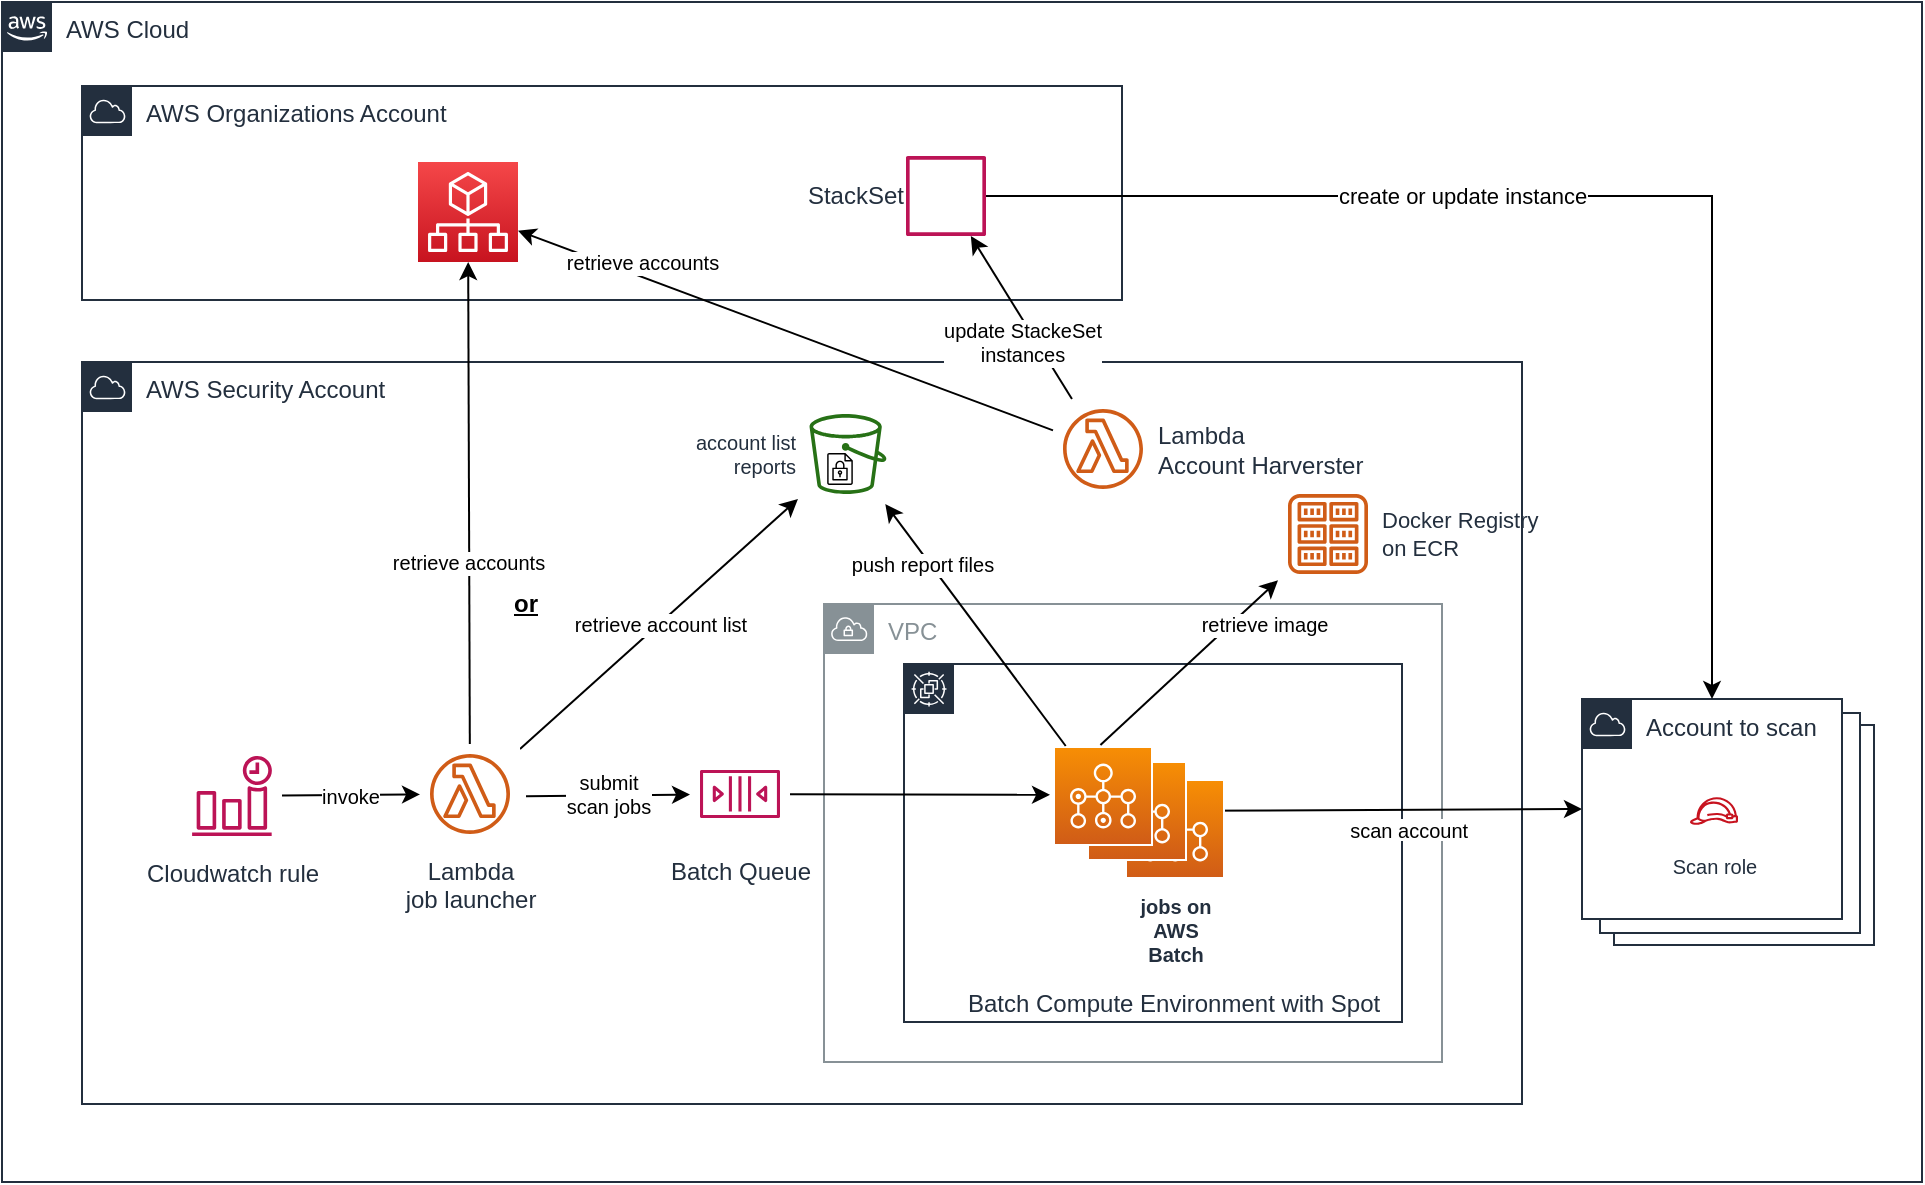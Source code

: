 <mxfile version="10.9.6" type="device"><diagram id="f6da562e-f105-d9ba-a2d9-94ca06740982" name="scenario1"><mxGraphModel dx="1086" dy="848" grid="1" gridSize="10" guides="1" tooltips="1" connect="1" arrows="1" fold="1" page="1" pageScale="1" pageWidth="1169" pageHeight="827" background="#ffffff" math="0" shadow="0"><root><mxCell id="0"/><mxCell id="1" parent="0"/><mxCell id="Rrea5O0Kwf1m_FvHxUkL-12" value="Account to scan" style="points=[[0,0],[0.25,0],[0.5,0],[0.75,0],[1,0],[1,0.25],[1,0.5],[1,0.75],[1,1],[0.75,1],[0.5,1],[0.25,1],[0,1],[0,0.75],[0,0.5],[0,0.25]];outlineConnect=0;gradientColor=none;html=1;whiteSpace=wrap;fontSize=12;fontStyle=0;shape=mxgraph.aws4.group;grIcon=mxgraph.aws4.group_aws_cloud;strokeColor=#232F3E;fillColor=#ffffff;verticalAlign=top;align=left;spacingLeft=30;fontColor=#232F3E;dashed=0;" parent="1" vertex="1"><mxGeometry x="846" y="411.5" width="130" height="110" as="geometry"/></mxCell><mxCell id="Rrea5O0Kwf1m_FvHxUkL-5" value="AWS Cloud" style="points=[[0,0],[0.25,0],[0.5,0],[0.75,0],[1,0],[1,0.25],[1,0.5],[1,0.75],[1,1],[0.75,1],[0.5,1],[0.25,1],[0,1],[0,0.75],[0,0.5],[0,0.25]];outlineConnect=0;gradientColor=none;html=1;whiteSpace=wrap;fontSize=12;fontStyle=0;shape=mxgraph.aws4.group;grIcon=mxgraph.aws4.group_aws_cloud_alt;strokeColor=#232F3E;fillColor=none;verticalAlign=top;align=left;spacingLeft=30;fontColor=#232F3E;dashed=0;" parent="1" vertex="1"><mxGeometry x="40" y="50" width="960" height="590" as="geometry"/></mxCell><mxCell id="Rrea5O0Kwf1m_FvHxUkL-8" value="AWS Security Account" style="points=[[0,0],[0.25,0],[0.5,0],[0.75,0],[1,0],[1,0.25],[1,0.5],[1,0.75],[1,1],[0.75,1],[0.5,1],[0.25,1],[0,1],[0,0.75],[0,0.5],[0,0.25]];outlineConnect=0;gradientColor=none;html=1;whiteSpace=wrap;fontSize=12;fontStyle=0;shape=mxgraph.aws4.group;grIcon=mxgraph.aws4.group_aws_cloud;strokeColor=#232F3E;fillColor=none;verticalAlign=top;align=left;spacingLeft=30;fontColor=#232F3E;dashed=0;" parent="1" vertex="1"><mxGeometry x="80" y="230" width="720" height="371" as="geometry"/></mxCell><mxCell id="Rrea5O0Kwf1m_FvHxUkL-3" value="AWS Organizations Account" style="points=[[0,0],[0.25,0],[0.5,0],[0.75,0],[1,0],[1,0.25],[1,0.5],[1,0.75],[1,1],[0.75,1],[0.5,1],[0.25,1],[0,1],[0,0.75],[0,0.5],[0,0.25]];outlineConnect=0;gradientColor=none;html=1;whiteSpace=wrap;fontSize=12;fontStyle=0;shape=mxgraph.aws4.group;grIcon=mxgraph.aws4.group_aws_cloud;strokeColor=#232F3E;fillColor=none;verticalAlign=top;align=left;spacingLeft=30;fontColor=#232F3E;dashed=0;" parent="1" vertex="1"><mxGeometry x="80" y="92" width="520" height="107" as="geometry"/></mxCell><mxCell id="T047WqxUXbG05RM8nhBi-75" value="VPC" style="outlineConnect=0;gradientColor=none;html=1;whiteSpace=wrap;fontSize=12;fontStyle=0;shape=mxgraph.aws4.group;grIcon=mxgraph.aws4.group_vpc;strokeColor=#879196;fillColor=none;verticalAlign=top;align=left;spacingLeft=30;fontColor=#879196;dashed=0;" parent="1" vertex="1"><mxGeometry x="451" y="351" width="309" height="229" as="geometry"/></mxCell><mxCell id="9aQcmJgKmq2ko_hbUwWm-129" value="Batch Compute Environment with Spot" style="outlineConnect=0;gradientColor=none;html=1;whiteSpace=wrap;fontSize=12;fontStyle=0;shape=mxgraph.aws4.group;grIcon=mxgraph.aws4.group_spot_fleet;strokeColor=#232F3E;fillColor=none;verticalAlign=bottom;align=left;spacingLeft=30;fontColor=#232F3E;dashed=0;" parent="1" vertex="1"><mxGeometry x="491" y="381" width="249" height="179" as="geometry"/></mxCell><mxCell id="9aQcmJgKmq2ko_hbUwWm-78" value="invoke" style="rounded=0;html=1;jettySize=auto;orthogonalLoop=1;fontSize=10;" parent="1" source="2XicBH6pIDNixrWbv0I3-6" target="2XicBH6pIDNixrWbv0I3-7" edge="1"><mxGeometry relative="1" as="geometry"><mxPoint x="170.5" y="447.091" as="sourcePoint"/><mxPoint x="250" y="448.252" as="targetPoint"/></mxGeometry></mxCell><mxCell id="9aQcmJgKmq2ko_hbUwWm-116" value="retrieve account list" style="rounded=0;html=1;jettySize=auto;orthogonalLoop=1;fontSize=10;" parent="1" source="2XicBH6pIDNixrWbv0I3-7" target="2XicBH6pIDNixrWbv0I3-17" edge="1"><mxGeometry relative="1" as="geometry"><mxPoint x="302" y="423.474" as="sourcePoint"/><mxPoint x="437" y="298.202" as="targetPoint"/></mxGeometry></mxCell><mxCell id="9aQcmJgKmq2ko_hbUwWm-130" value="retrieve image" style="rounded=0;html=1;jettySize=auto;orthogonalLoop=1;fontSize=10;" parent="1" target="2XicBH6pIDNixrWbv0I3-11" edge="1"><mxGeometry x="0.668" y="-11" relative="1" as="geometry"><mxPoint x="589.217" y="421.5" as="sourcePoint"/><mxPoint x="589" y="301" as="targetPoint"/><mxPoint as="offset"/></mxGeometry></mxCell><mxCell id="9aQcmJgKmq2ko_hbUwWm-131" value="submit&lt;br&gt;scan jobs" style="rounded=0;html=1;jettySize=auto;orthogonalLoop=1;fontSize=10;" parent="1" target="2XicBH6pIDNixrWbv0I3-10" edge="1"><mxGeometry x="0.014" y="1" relative="1" as="geometry"><mxPoint x="302" y="447.081" as="sourcePoint"/><mxPoint x="377" y="445.871" as="targetPoint"/><mxPoint as="offset"/></mxGeometry></mxCell><mxCell id="9aQcmJgKmq2ko_hbUwWm-135" value="" style="rounded=0;html=1;jettySize=auto;orthogonalLoop=1;" parent="1" source="2XicBH6pIDNixrWbv0I3-10" edge="1"><mxGeometry x="-0.213" relative="1" as="geometry"><mxPoint x="423" y="445.622" as="sourcePoint"/><mxPoint x="564" y="446.433" as="targetPoint"/><mxPoint as="offset"/></mxGeometry></mxCell><mxCell id="9aQcmJgKmq2ko_hbUwWm-138" value="scan account&#10;" style="rounded=0;jettySize=auto;orthogonalLoop=1;fontSize=10;entryX=0;entryY=0.5;entryDx=0;entryDy=0;" parent="1" source="2XicBH6pIDNixrWbv0I3-15" target="Rrea5O0Kwf1m_FvHxUkL-10" edge="1"><mxGeometry x="0.126" y="-16" relative="1" as="geometry"><mxPoint x="614.6" y="481" as="sourcePoint"/><mxPoint x="780" y="465.959" as="targetPoint"/><mxPoint as="offset"/></mxGeometry></mxCell><mxCell id="2XicBH6pIDNixrWbv0I3-6" value="Cloudwatch rule" style="strokeColor=#BC1356;points=[[0,0],[0.25,0],[0.5,0],[0.75,0],[1,0],[1,0.25],[1,0.5],[1,0.75],[1,1],[0.75,1],[0.5,1],[0.25,1],[0,1],[0,0.75],[0,0.5],[0,0.25]];outlineConnect=0;fontColor=#232F3E;gradientColor=none;fillColor=#ffffff;dashed=0;verticalLabelPosition=bottom;verticalAlign=top;align=center;html=1;fontSize=12;fontStyle=0;aspect=fixed;shape=mxgraph.aws4.resourceIcon;resIcon=mxgraph.aws4.event_time_based;" parent="1" vertex="1"><mxGeometry x="130" y="422" width="50" height="50" as="geometry"/></mxCell><mxCell id="2XicBH6pIDNixrWbv0I3-7" value="Lambda&lt;br&gt;job launcher&lt;br&gt;" style="strokeColor=#D05C17;points=[[0,0],[0.25,0],[0.5,0],[0.75,0],[1,0],[1,0.25],[1,0.5],[1,0.75],[1,1],[0.75,1],[0.5,1],[0.25,1],[0,1],[0,0.75],[0,0.5],[0,0.25]];outlineConnect=0;fontColor=#232F3E;gradientColor=none;fillColor=#ffffff;dashed=0;verticalLabelPosition=bottom;verticalAlign=top;align=center;html=1;fontSize=12;fontStyle=0;aspect=fixed;shape=mxgraph.aws4.resourceIcon;resIcon=mxgraph.aws4.lambda_function;" parent="1" vertex="1"><mxGeometry x="249" y="421" width="50" height="50" as="geometry"/></mxCell><mxCell id="2XicBH6pIDNixrWbv0I3-10" value="Batch Queue" style="strokeColor=#BC1356;points=[[0,0],[0.25,0],[0.5,0],[0.75,0],[1,0],[1,0.25],[1,0.5],[1,0.75],[1,1],[0.75,1],[0.5,1],[0.25,1],[0,1],[0,0.75],[0,0.5],[0,0.25]];outlineConnect=0;fontColor=#232F3E;gradientColor=none;fillColor=#ffffff;dashed=0;verticalLabelPosition=bottom;verticalAlign=top;align=center;html=1;fontSize=12;fontStyle=0;aspect=fixed;shape=mxgraph.aws4.resourceIcon;resIcon=mxgraph.aws4.queue;" parent="1" vertex="1"><mxGeometry x="384" y="421" width="50" height="50" as="geometry"/></mxCell><mxCell id="2XicBH6pIDNixrWbv0I3-11" value="&lt;span style=&quot;font-size: 11px;&quot;&gt;Docker Registry&lt;/span&gt;&lt;br style=&quot;font-size: 11px;&quot;&gt;&lt;span style=&quot;font-size: 11px;&quot;&gt;on ECR&lt;/span&gt;" style="strokeColor=#D05C17;points=[[0,0],[0.25,0],[0.5,0],[0.75,0],[1,0],[1,0.25],[1,0.5],[1,0.75],[1,1],[0.75,1],[0.5,1],[0.25,1],[0,1],[0,0.75],[0,0.5],[0,0.25]];outlineConnect=0;fontColor=#232F3E;gradientColor=none;fillColor=#ffffff;dashed=0;verticalLabelPosition=middle;verticalAlign=middle;align=left;html=1;fontSize=11;fontStyle=0;aspect=fixed;shape=mxgraph.aws4.resourceIcon;resIcon=mxgraph.aws4.registry;labelPosition=right;" parent="1" vertex="1"><mxGeometry x="678" y="291" width="50" height="50" as="geometry"/></mxCell><mxCell id="2XicBH6pIDNixrWbv0I3-14" value="&lt;span&gt;jobs on AWS Batch&lt;/span&gt;" style="gradientColor=#F78E04;gradientDirection=north;fillColor=#D05C17;points=[[0,0],[0.25,0],[0.5,0],[0.75,0],[1,0],[1,0.25],[1,0.5],[1,0.75],[1,1],[0.75,1],[0.5,1],[0.25,1],[0,1],[0,0.75],[0,0.5],[0,0.25]];outlineConnect=0;fontColor=#232F3E;strokeColor=#ffffff;dashed=0;verticalLabelPosition=bottom;verticalAlign=top;align=center;html=1;whiteSpace=wrap;fontSize=10;fontStyle=1;spacing=3;shape=mxgraph.aws4.productIcon;prIcon=mxgraph.aws4.batch;labelPosition=center;aspect=fixed;" parent="1" vertex="1"><mxGeometry x="601.5" y="438.5" width="50" height="50" as="geometry"/></mxCell><mxCell id="2XicBH6pIDNixrWbv0I3-15" value="" style="gradientColor=#F78E04;gradientDirection=north;fillColor=#D05C17;points=[[0,0],[0.25,0],[0.5,0],[0.75,0],[1,0],[1,0.25],[1,0.5],[1,0.75],[1,1],[0.75,1],[0.5,1],[0.25,1],[0,1],[0,0.75],[0,0.5],[0,0.25]];outlineConnect=0;fontColor=#232F3E;strokeColor=#ffffff;dashed=0;verticalLabelPosition=middle;verticalAlign=middle;align=left;html=1;whiteSpace=wrap;fontSize=10;fontStyle=1;spacing=3;shape=mxgraph.aws4.productIcon;prIcon=mxgraph.aws4.batch;labelPosition=right;aspect=fixed;" parent="1" vertex="1"><mxGeometry x="582.5" y="429.5" width="50" height="50" as="geometry"/></mxCell><mxCell id="2XicBH6pIDNixrWbv0I3-16" value="" style="gradientColor=#F78E04;gradientDirection=north;fillColor=#D05C17;points=[[0,0],[0.25,0],[0.5,0],[0.75,0],[1,0],[1,0.25],[1,0.5],[1,0.75],[1,1],[0.75,1],[0.5,1],[0.25,1],[0,1],[0,0.75],[0,0.5],[0,0.25]];outlineConnect=0;fontColor=#232F3E;strokeColor=#ffffff;dashed=0;verticalLabelPosition=middle;verticalAlign=middle;align=left;html=1;whiteSpace=wrap;fontSize=10;fontStyle=1;spacing=3;shape=mxgraph.aws4.productIcon;prIcon=mxgraph.aws4.batch;labelPosition=right;aspect=fixed;" parent="1" vertex="1"><mxGeometry x="565.5" y="422" width="50" height="50" as="geometry"/></mxCell><mxCell id="2XicBH6pIDNixrWbv0I3-17" value="&lt;span style=&quot;font-size: 10px&quot;&gt;account list&lt;br&gt;reports&lt;br&gt;&lt;/span&gt;" style="strokeColor=#277116;points=[[0,0],[0.25,0],[0.5,0],[0.75,0],[1,0],[1,0.25],[1,0.5],[1,0.75],[1,1],[0.75,1],[0.5,1],[0.25,1],[0,1],[0,0.75],[0,0.5],[0,0.25]];outlineConnect=0;fontColor=#232F3E;gradientColor=none;fillColor=#ffffff;dashed=0;verticalLabelPosition=middle;verticalAlign=middle;align=right;html=1;fontSize=10;fontStyle=0;aspect=fixed;shape=mxgraph.aws4.resourceIcon;resIcon=mxgraph.aws4.bucket;labelPosition=left;" parent="1" vertex="1"><mxGeometry x="438" y="251" width="50" height="50" as="geometry"/></mxCell><mxCell id="2XicBH6pIDNixrWbv0I3-18" value="" style="strokeColor=none;points=[[0,0],[0.25,0],[0.5,0],[0.75,0],[1,0],[1,0.25],[1,0.5],[1,0.75],[1,1],[0.75,1],[0.5,1],[0.25,1],[0,1],[0,0.75],[0,0.5],[0,0.25]];outlineConnect=0;fontColor=#232F3E;gradientColor=none;fillColor=none;dashed=0;verticalLabelPosition=bottom;verticalAlign=top;align=center;html=1;fontSize=12;fontStyle=0;aspect=fixed;shape=mxgraph.aws4.resourceIcon;resIcon=mxgraph.aws4.encrypted_data;perimeterSpacing=0;" parent="1" vertex="1"><mxGeometry x="449" y="273.5" width="20" height="20" as="geometry"/></mxCell><mxCell id="Rrea5O0Kwf1m_FvHxUkL-1" value="push report files" style="rounded=0;html=1;jettySize=auto;orthogonalLoop=1;fontSize=10;" parent="1" source="2XicBH6pIDNixrWbv0I3-16" target="2XicBH6pIDNixrWbv0I3-17" edge="1"><mxGeometry x="0.536" y="3" relative="1" as="geometry"><mxPoint x="309" y="433.513" as="sourcePoint"/><mxPoint x="448" y="308.487" as="targetPoint"/><mxPoint as="offset"/></mxGeometry></mxCell><mxCell id="Rrea5O0Kwf1m_FvHxUkL-2" value="" style="outlineConnect=0;fontColor=#232F3E;gradientColor=#F54749;gradientDirection=north;fillColor=#C7131F;strokeColor=#ffffff;dashed=0;verticalLabelPosition=bottom;verticalAlign=top;align=center;html=1;fontSize=12;fontStyle=0;aspect=fixed;shape=mxgraph.aws4.resourceIcon;resIcon=mxgraph.aws4.organizations;" parent="1" vertex="1"><mxGeometry x="248" y="130" width="50" height="50" as="geometry"/></mxCell><mxCell id="Rrea5O0Kwf1m_FvHxUkL-6" value="retrieve accounts" style="rounded=0;html=1;jettySize=auto;orthogonalLoop=1;fontSize=10;" parent="1" source="2XicBH6pIDNixrWbv0I3-7" target="Rrea5O0Kwf1m_FvHxUkL-2" edge="1"><mxGeometry x="-0.245" y="1" relative="1" as="geometry"><mxPoint x="309" y="433.513" as="sourcePoint"/><mxPoint x="448" y="308.487" as="targetPoint"/><mxPoint as="offset"/></mxGeometry></mxCell><mxCell id="Rrea5O0Kwf1m_FvHxUkL-7" value="&lt;b&gt;or&lt;/b&gt;" style="text;html=1;strokeColor=none;fillColor=none;align=center;verticalAlign=middle;whiteSpace=wrap;rounded=0;fontFamily=Helvetica;fontStyle=4" parent="1" vertex="1"><mxGeometry x="282" y="341" width="40" height="20" as="geometry"/></mxCell><mxCell id="Rrea5O0Kwf1m_FvHxUkL-11" value="Account to scan" style="points=[[0,0],[0.25,0],[0.5,0],[0.75,0],[1,0],[1,0.25],[1,0.5],[1,0.75],[1,1],[0.75,1],[0.5,1],[0.25,1],[0,1],[0,0.75],[0,0.5],[0,0.25]];outlineConnect=0;gradientColor=none;html=1;whiteSpace=wrap;fontSize=12;fontStyle=0;shape=mxgraph.aws4.group;grIcon=mxgraph.aws4.group_aws_cloud;strokeColor=#232F3E;fillColor=#ffffff;verticalAlign=top;align=left;spacingLeft=30;fontColor=#232F3E;dashed=0;" parent="1" vertex="1"><mxGeometry x="839" y="405.5" width="130" height="110" as="geometry"/></mxCell><mxCell id="Rrea5O0Kwf1m_FvHxUkL-10" value="Account to scan" style="points=[[0,0],[0.25,0],[0.5,0],[0.75,0],[1,0],[1,0.25],[1,0.5],[1,0.75],[1,1],[0.75,1],[0.5,1],[0.25,1],[0,1],[0,0.75],[0,0.5],[0,0.25]];outlineConnect=0;gradientColor=none;html=1;whiteSpace=wrap;fontSize=12;fontStyle=0;shape=mxgraph.aws4.group;grIcon=mxgraph.aws4.group_aws_cloud;strokeColor=#232F3E;fillColor=#ffffff;verticalAlign=top;align=left;spacingLeft=30;fontColor=#232F3E;dashed=0;" parent="1" vertex="1"><mxGeometry x="830" y="398.5" width="130" height="110" as="geometry"/></mxCell><mxCell id="2XicBH6pIDNixrWbv0I3-4" value="Scan role" style="strokeColor=#C7131F;points=[[0,0],[0.25,0],[0.5,0],[0.75,0],[1,0],[1,0.25],[1,0.5],[1,0.75],[1,1],[0.75,1],[0.5,1],[0.25,1],[0,1],[0,0.75],[0,0.5],[0,0.25]];outlineConnect=0;fontColor=#232F3E;gradientColor=none;fillColor=#ffffff;dashed=0;verticalLabelPosition=bottom;verticalAlign=top;align=center;html=1;fontSize=10;fontStyle=0;aspect=fixed;shape=mxgraph.aws4.resourceIcon;resIcon=mxgraph.aws4.role;labelPosition=center;" parent="1" vertex="1"><mxGeometry x="881" y="439.5" width="30" height="30" as="geometry"/></mxCell><mxCell id="2m7ouVyfOtdSXYtXHa8d-1" value="Lambda&lt;br&gt;Account Harverster" style="strokeColor=#D05C17;points=[[0,0],[0.25,0],[0.5,0],[0.75,0],[1,0],[1,0.25],[1,0.5],[1,0.75],[1,1],[0.75,1],[0.5,1],[0.25,1],[0,1],[0,0.75],[0,0.5],[0,0.25]];outlineConnect=0;fontColor=#232F3E;gradientColor=none;fillColor=#ffffff;dashed=0;verticalLabelPosition=middle;verticalAlign=middle;align=left;html=1;fontSize=12;fontStyle=0;aspect=fixed;shape=mxgraph.aws4.resourceIcon;resIcon=mxgraph.aws4.lambda_function;labelPosition=right;" vertex="1" parent="1"><mxGeometry x="565.5" y="248.5" width="50" height="50" as="geometry"/></mxCell><mxCell id="2m7ouVyfOtdSXYtXHa8d-2" value="retrieve accounts" style="rounded=0;html=1;jettySize=auto;orthogonalLoop=1;fontSize=10;" edge="1" parent="1" source="2m7ouVyfOtdSXYtXHa8d-1" target="Rrea5O0Kwf1m_FvHxUkL-2"><mxGeometry x="0.555" y="-7" relative="1" as="geometry"><mxPoint x="581.86" y="432" as="sourcePoint"/><mxPoint x="491.64" y="311" as="targetPoint"/><mxPoint as="offset"/></mxGeometry></mxCell><mxCell id="2m7ouVyfOtdSXYtXHa8d-3" value="StackSet" style="outlineConnect=0;fontColor=#232F3E;gradientColor=none;fillColor=#BC1356;strokeColor=none;dashed=0;verticalLabelPosition=middle;verticalAlign=middle;align=right;html=1;fontSize=12;fontStyle=0;aspect=fixed;pointerEvents=1;shape=mxgraph.aws4.stack2;labelPosition=left;" vertex="1" parent="1"><mxGeometry x="492" y="127" width="40" height="40" as="geometry"/></mxCell><mxCell id="2m7ouVyfOtdSXYtXHa8d-4" value="create or update instance" style="edgeStyle=orthogonalEdgeStyle;rounded=0;orthogonalLoop=1;jettySize=auto;html=1;" edge="1" parent="1" source="2m7ouVyfOtdSXYtXHa8d-3" target="Rrea5O0Kwf1m_FvHxUkL-10"><mxGeometry x="-0.225" relative="1" as="geometry"><mxPoint x="940" y="20" as="targetPoint"/><mxPoint as="offset"/></mxGeometry></mxCell><mxCell id="2m7ouVyfOtdSXYtXHa8d-5" value="update StackeSet&lt;br&gt;instances" style="rounded=0;html=1;jettySize=auto;orthogonalLoop=1;fontSize=10;" edge="1" parent="1" source="2m7ouVyfOtdSXYtXHa8d-1" target="2m7ouVyfOtdSXYtXHa8d-3"><mxGeometry x="-0.22" y="6" relative="1" as="geometry"><mxPoint x="575.5" y="274.169" as="sourcePoint"/><mxPoint x="308" y="174.331" as="targetPoint"/><mxPoint as="offset"/></mxGeometry></mxCell></root></mxGraphModel></diagram></mxfile>